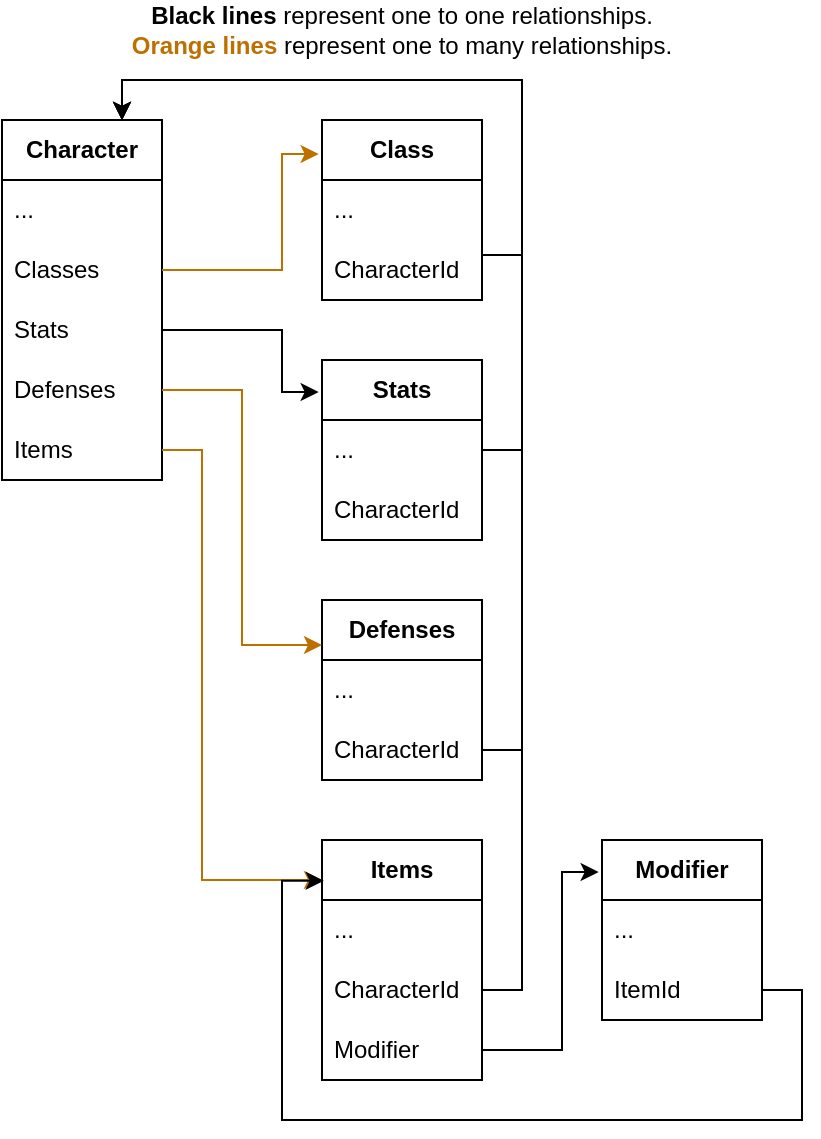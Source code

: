 <mxfile version="25.0.3">
  <diagram name="Page-1" id="XMsha3TOKnnK7qnVRqu1">
    <mxGraphModel dx="1430" dy="768" grid="1" gridSize="10" guides="1" tooltips="1" connect="1" arrows="1" fold="1" page="1" pageScale="1" pageWidth="850" pageHeight="1100" math="0" shadow="0">
      <root>
        <mxCell id="0" />
        <mxCell id="1" parent="0" />
        <mxCell id="kR97YY_9yJrrhXaxXlUG-1" value="&lt;b&gt;Character&lt;/b&gt;" style="swimlane;fontStyle=0;childLayout=stackLayout;horizontal=1;startSize=30;horizontalStack=0;resizeParent=1;resizeParentMax=0;resizeLast=0;collapsible=1;marginBottom=0;whiteSpace=wrap;html=1;resizeWidth=1;resizeHeight=1;fixedWidth=0;" vertex="1" parent="1">
          <mxGeometry x="120" y="160" width="80" height="180" as="geometry">
            <mxRectangle x="40" y="400" width="90" height="30" as="alternateBounds" />
          </mxGeometry>
        </mxCell>
        <mxCell id="kR97YY_9yJrrhXaxXlUG-6" value="&lt;div&gt;...&lt;/div&gt;" style="text;strokeColor=none;fillColor=none;align=left;verticalAlign=middle;spacingLeft=4;spacingRight=4;overflow=hidden;points=[[0,0.5],[1,0.5]];portConstraint=eastwest;rotatable=0;whiteSpace=wrap;html=1;" vertex="1" parent="kR97YY_9yJrrhXaxXlUG-1">
          <mxGeometry y="30" width="80" height="30" as="geometry" />
        </mxCell>
        <mxCell id="kR97YY_9yJrrhXaxXlUG-2" value="Classes" style="text;strokeColor=none;fillColor=none;align=left;verticalAlign=middle;spacingLeft=4;spacingRight=4;overflow=hidden;points=[[0,0.5],[1,0.5]];portConstraint=eastwest;rotatable=0;whiteSpace=wrap;html=1;" vertex="1" parent="kR97YY_9yJrrhXaxXlUG-1">
          <mxGeometry y="60" width="80" height="30" as="geometry" />
        </mxCell>
        <mxCell id="kR97YY_9yJrrhXaxXlUG-3" value="Stats" style="text;strokeColor=none;fillColor=none;align=left;verticalAlign=middle;spacingLeft=4;spacingRight=4;overflow=hidden;points=[[0,0.5],[1,0.5]];portConstraint=eastwest;rotatable=0;whiteSpace=wrap;html=1;" vertex="1" parent="kR97YY_9yJrrhXaxXlUG-1">
          <mxGeometry y="90" width="80" height="30" as="geometry" />
        </mxCell>
        <mxCell id="kR97YY_9yJrrhXaxXlUG-4" value="&lt;div&gt;Defenses&lt;/div&gt;" style="text;strokeColor=none;fillColor=none;align=left;verticalAlign=middle;spacingLeft=4;spacingRight=4;overflow=hidden;points=[[0,0.5],[1,0.5]];portConstraint=eastwest;rotatable=0;whiteSpace=wrap;html=1;" vertex="1" parent="kR97YY_9yJrrhXaxXlUG-1">
          <mxGeometry y="120" width="80" height="30" as="geometry" />
        </mxCell>
        <mxCell id="kR97YY_9yJrrhXaxXlUG-5" value="Items" style="text;strokeColor=none;fillColor=none;align=left;verticalAlign=middle;spacingLeft=4;spacingRight=4;overflow=hidden;points=[[0,0.5],[1,0.5]];portConstraint=eastwest;rotatable=0;whiteSpace=wrap;html=1;recursiveResize=1;" vertex="1" parent="kR97YY_9yJrrhXaxXlUG-1">
          <mxGeometry y="150" width="80" height="30" as="geometry" />
        </mxCell>
        <mxCell id="kR97YY_9yJrrhXaxXlUG-51" style="edgeStyle=orthogonalEdgeStyle;rounded=0;orthogonalLoop=1;jettySize=auto;html=1;exitX=1;exitY=0.75;exitDx=0;exitDy=0;entryX=0.75;entryY=0;entryDx=0;entryDy=0;" edge="1" parent="1" source="kR97YY_9yJrrhXaxXlUG-7" target="kR97YY_9yJrrhXaxXlUG-1">
          <mxGeometry relative="1" as="geometry">
            <Array as="points">
              <mxPoint x="380" y="228" />
              <mxPoint x="380" y="140" />
              <mxPoint x="180" y="140" />
            </Array>
          </mxGeometry>
        </mxCell>
        <mxCell id="kR97YY_9yJrrhXaxXlUG-7" value="&lt;div&gt;&lt;b&gt;Class&lt;/b&gt;&lt;/div&gt;" style="swimlane;fontStyle=0;childLayout=stackLayout;horizontal=1;startSize=30;horizontalStack=0;resizeParent=1;resizeParentMax=0;resizeLast=0;collapsible=1;marginBottom=0;whiteSpace=wrap;html=1;" vertex="1" parent="1">
          <mxGeometry x="280" y="160" width="80" height="90" as="geometry">
            <mxRectangle x="40" y="400" width="90" height="30" as="alternateBounds" />
          </mxGeometry>
        </mxCell>
        <mxCell id="kR97YY_9yJrrhXaxXlUG-8" value="&lt;div&gt;...&lt;/div&gt;" style="text;strokeColor=none;fillColor=none;align=left;verticalAlign=middle;spacingLeft=4;spacingRight=4;overflow=hidden;points=[[0,0.5],[1,0.5]];portConstraint=eastwest;rotatable=0;whiteSpace=wrap;html=1;" vertex="1" parent="kR97YY_9yJrrhXaxXlUG-7">
          <mxGeometry y="30" width="80" height="30" as="geometry" />
        </mxCell>
        <mxCell id="kR97YY_9yJrrhXaxXlUG-9" value="CharacterId" style="text;strokeColor=none;fillColor=none;align=left;verticalAlign=middle;spacingLeft=4;spacingRight=4;overflow=hidden;points=[[0,0.5],[1,0.5]];portConstraint=eastwest;rotatable=0;whiteSpace=wrap;html=1;" vertex="1" parent="kR97YY_9yJrrhXaxXlUG-7">
          <mxGeometry y="60" width="80" height="30" as="geometry" />
        </mxCell>
        <mxCell id="kR97YY_9yJrrhXaxXlUG-53" style="edgeStyle=orthogonalEdgeStyle;rounded=0;orthogonalLoop=1;jettySize=auto;html=1;exitX=1;exitY=0.5;exitDx=0;exitDy=0;entryX=0.75;entryY=0;entryDx=0;entryDy=0;" edge="1" parent="1" source="kR97YY_9yJrrhXaxXlUG-31" target="kR97YY_9yJrrhXaxXlUG-1">
          <mxGeometry relative="1" as="geometry" />
        </mxCell>
        <mxCell id="kR97YY_9yJrrhXaxXlUG-31" value="&lt;b&gt;Stats&lt;/b&gt;" style="swimlane;fontStyle=0;childLayout=stackLayout;horizontal=1;startSize=30;horizontalStack=0;resizeParent=1;resizeParentMax=0;resizeLast=0;collapsible=1;marginBottom=0;whiteSpace=wrap;html=1;" vertex="1" parent="1">
          <mxGeometry x="280" y="280" width="80" height="90" as="geometry">
            <mxRectangle x="40" y="400" width="90" height="30" as="alternateBounds" />
          </mxGeometry>
        </mxCell>
        <mxCell id="kR97YY_9yJrrhXaxXlUG-32" value="&lt;div&gt;...&lt;/div&gt;" style="text;strokeColor=none;fillColor=none;align=left;verticalAlign=middle;spacingLeft=4;spacingRight=4;overflow=hidden;points=[[0,0.5],[1,0.5]];portConstraint=eastwest;rotatable=0;whiteSpace=wrap;html=1;" vertex="1" parent="kR97YY_9yJrrhXaxXlUG-31">
          <mxGeometry y="30" width="80" height="30" as="geometry" />
        </mxCell>
        <mxCell id="kR97YY_9yJrrhXaxXlUG-33" value="CharacterId" style="text;strokeColor=none;fillColor=none;align=left;verticalAlign=middle;spacingLeft=4;spacingRight=4;overflow=hidden;points=[[0,0.5],[1,0.5]];portConstraint=eastwest;rotatable=0;whiteSpace=wrap;html=1;" vertex="1" parent="kR97YY_9yJrrhXaxXlUG-31">
          <mxGeometry y="60" width="80" height="30" as="geometry" />
        </mxCell>
        <mxCell id="kR97YY_9yJrrhXaxXlUG-34" value="&lt;b&gt;Defenses&lt;/b&gt;" style="swimlane;fontStyle=0;childLayout=stackLayout;horizontal=1;startSize=30;horizontalStack=0;resizeParent=1;resizeParentMax=0;resizeLast=0;collapsible=1;marginBottom=0;whiteSpace=wrap;html=1;" vertex="1" parent="1">
          <mxGeometry x="280" y="400" width="80" height="90" as="geometry">
            <mxRectangle x="40" y="400" width="90" height="30" as="alternateBounds" />
          </mxGeometry>
        </mxCell>
        <mxCell id="kR97YY_9yJrrhXaxXlUG-35" value="&lt;div&gt;...&lt;/div&gt;" style="text;strokeColor=none;fillColor=none;align=left;verticalAlign=middle;spacingLeft=4;spacingRight=4;overflow=hidden;points=[[0,0.5],[1,0.5]];portConstraint=eastwest;rotatable=0;whiteSpace=wrap;html=1;" vertex="1" parent="kR97YY_9yJrrhXaxXlUG-34">
          <mxGeometry y="30" width="80" height="30" as="geometry" />
        </mxCell>
        <mxCell id="kR97YY_9yJrrhXaxXlUG-36" value="CharacterId" style="text;strokeColor=none;fillColor=none;align=left;verticalAlign=middle;spacingLeft=4;spacingRight=4;overflow=hidden;points=[[0,0.5],[1,0.5]];portConstraint=eastwest;rotatable=0;whiteSpace=wrap;html=1;" vertex="1" parent="kR97YY_9yJrrhXaxXlUG-34">
          <mxGeometry y="60" width="80" height="30" as="geometry" />
        </mxCell>
        <mxCell id="kR97YY_9yJrrhXaxXlUG-37" value="&lt;div&gt;&lt;b&gt;Items&lt;/b&gt;&lt;/div&gt;" style="swimlane;fontStyle=0;childLayout=stackLayout;horizontal=1;startSize=30;horizontalStack=0;resizeParent=1;resizeParentMax=0;resizeLast=0;collapsible=1;marginBottom=0;whiteSpace=wrap;html=1;" vertex="1" parent="1">
          <mxGeometry x="280" y="520" width="80" height="120" as="geometry">
            <mxRectangle x="40" y="400" width="90" height="30" as="alternateBounds" />
          </mxGeometry>
        </mxCell>
        <mxCell id="kR97YY_9yJrrhXaxXlUG-38" value="&lt;div&gt;...&lt;/div&gt;" style="text;strokeColor=none;fillColor=none;align=left;verticalAlign=middle;spacingLeft=4;spacingRight=4;overflow=hidden;points=[[0,0.5],[1,0.5]];portConstraint=eastwest;rotatable=0;whiteSpace=wrap;html=1;" vertex="1" parent="kR97YY_9yJrrhXaxXlUG-37">
          <mxGeometry y="30" width="80" height="30" as="geometry" />
        </mxCell>
        <mxCell id="kR97YY_9yJrrhXaxXlUG-39" value="CharacterId" style="text;strokeColor=none;fillColor=none;align=left;verticalAlign=middle;spacingLeft=4;spacingRight=4;overflow=hidden;points=[[0,0.5],[1,0.5]];portConstraint=eastwest;rotatable=0;whiteSpace=wrap;html=1;" vertex="1" parent="kR97YY_9yJrrhXaxXlUG-37">
          <mxGeometry y="60" width="80" height="30" as="geometry" />
        </mxCell>
        <mxCell id="kR97YY_9yJrrhXaxXlUG-44" value="Modifier" style="text;strokeColor=none;fillColor=none;align=left;verticalAlign=middle;spacingLeft=4;spacingRight=4;overflow=hidden;points=[[0,0.5],[1,0.5]];portConstraint=eastwest;rotatable=0;whiteSpace=wrap;html=1;" vertex="1" parent="kR97YY_9yJrrhXaxXlUG-37">
          <mxGeometry y="90" width="80" height="30" as="geometry" />
        </mxCell>
        <mxCell id="kR97YY_9yJrrhXaxXlUG-41" value="&lt;b&gt;Modifier&lt;/b&gt;" style="swimlane;fontStyle=0;childLayout=stackLayout;horizontal=1;startSize=30;horizontalStack=0;resizeParent=1;resizeParentMax=0;resizeLast=0;collapsible=1;marginBottom=0;whiteSpace=wrap;html=1;" vertex="1" parent="1">
          <mxGeometry x="420" y="520" width="80" height="90" as="geometry">
            <mxRectangle x="40" y="400" width="90" height="30" as="alternateBounds" />
          </mxGeometry>
        </mxCell>
        <mxCell id="kR97YY_9yJrrhXaxXlUG-42" value="&lt;div&gt;...&lt;/div&gt;" style="text;strokeColor=none;fillColor=none;align=left;verticalAlign=middle;spacingLeft=4;spacingRight=4;overflow=hidden;points=[[0,0.5],[1,0.5]];portConstraint=eastwest;rotatable=0;whiteSpace=wrap;html=1;" vertex="1" parent="kR97YY_9yJrrhXaxXlUG-41">
          <mxGeometry y="30" width="80" height="30" as="geometry" />
        </mxCell>
        <mxCell id="kR97YY_9yJrrhXaxXlUG-43" value="ItemId" style="text;strokeColor=none;fillColor=none;align=left;verticalAlign=middle;spacingLeft=4;spacingRight=4;overflow=hidden;points=[[0,0.5],[1,0.5]];portConstraint=eastwest;rotatable=0;whiteSpace=wrap;html=1;" vertex="1" parent="kR97YY_9yJrrhXaxXlUG-41">
          <mxGeometry y="60" width="80" height="30" as="geometry" />
        </mxCell>
        <mxCell id="kR97YY_9yJrrhXaxXlUG-46" style="edgeStyle=orthogonalEdgeStyle;rounded=0;orthogonalLoop=1;jettySize=auto;html=1;exitX=1;exitY=0.5;exitDx=0;exitDy=0;entryX=-0.021;entryY=0.189;entryDx=0;entryDy=0;entryPerimeter=0;fillColor=#f0a30a;strokeColor=#BD7000;" edge="1" parent="1" source="kR97YY_9yJrrhXaxXlUG-2" target="kR97YY_9yJrrhXaxXlUG-7">
          <mxGeometry relative="1" as="geometry">
            <Array as="points">
              <mxPoint x="260" y="235" />
              <mxPoint x="260" y="177" />
            </Array>
          </mxGeometry>
        </mxCell>
        <mxCell id="kR97YY_9yJrrhXaxXlUG-47" style="edgeStyle=orthogonalEdgeStyle;rounded=0;orthogonalLoop=1;jettySize=auto;html=1;exitX=1;exitY=0.5;exitDx=0;exitDy=0;entryX=-0.021;entryY=0.178;entryDx=0;entryDy=0;entryPerimeter=0;" edge="1" parent="1" source="kR97YY_9yJrrhXaxXlUG-3" target="kR97YY_9yJrrhXaxXlUG-31">
          <mxGeometry relative="1" as="geometry">
            <Array as="points">
              <mxPoint x="260" y="265" />
              <mxPoint x="260" y="296" />
            </Array>
          </mxGeometry>
        </mxCell>
        <mxCell id="kR97YY_9yJrrhXaxXlUG-48" style="edgeStyle=orthogonalEdgeStyle;rounded=0;orthogonalLoop=1;jettySize=auto;html=1;exitX=1;exitY=0.5;exitDx=0;exitDy=0;entryX=0;entryY=0.25;entryDx=0;entryDy=0;fillColor=#f0a30a;strokeColor=#BD7000;" edge="1" parent="1" source="kR97YY_9yJrrhXaxXlUG-4" target="kR97YY_9yJrrhXaxXlUG-34">
          <mxGeometry relative="1" as="geometry">
            <Array as="points">
              <mxPoint x="240" y="295" />
              <mxPoint x="240" y="422" />
            </Array>
          </mxGeometry>
        </mxCell>
        <mxCell id="kR97YY_9yJrrhXaxXlUG-49" style="edgeStyle=orthogonalEdgeStyle;rounded=0;orthogonalLoop=1;jettySize=auto;html=1;exitX=1;exitY=0.5;exitDx=0;exitDy=0;entryX=0;entryY=0.167;entryDx=0;entryDy=0;entryPerimeter=0;fillColor=#f0a30a;strokeColor=#BD7000;" edge="1" parent="1" source="kR97YY_9yJrrhXaxXlUG-5" target="kR97YY_9yJrrhXaxXlUG-37">
          <mxGeometry relative="1" as="geometry">
            <Array as="points">
              <mxPoint x="220" y="325" />
              <mxPoint x="220" y="540" />
            </Array>
          </mxGeometry>
        </mxCell>
        <mxCell id="kR97YY_9yJrrhXaxXlUG-54" style="edgeStyle=orthogonalEdgeStyle;rounded=0;orthogonalLoop=1;jettySize=auto;html=1;exitX=1;exitY=0.5;exitDx=0;exitDy=0;entryX=0.75;entryY=0;entryDx=0;entryDy=0;" edge="1" parent="1" source="kR97YY_9yJrrhXaxXlUG-36" target="kR97YY_9yJrrhXaxXlUG-1">
          <mxGeometry relative="1" as="geometry" />
        </mxCell>
        <mxCell id="kR97YY_9yJrrhXaxXlUG-55" style="edgeStyle=orthogonalEdgeStyle;rounded=0;orthogonalLoop=1;jettySize=auto;html=1;exitX=1;exitY=0.5;exitDx=0;exitDy=0;entryX=0.75;entryY=0;entryDx=0;entryDy=0;" edge="1" parent="1" source="kR97YY_9yJrrhXaxXlUG-39" target="kR97YY_9yJrrhXaxXlUG-1">
          <mxGeometry relative="1" as="geometry" />
        </mxCell>
        <mxCell id="kR97YY_9yJrrhXaxXlUG-59" style="edgeStyle=orthogonalEdgeStyle;rounded=0;orthogonalLoop=1;jettySize=auto;html=1;exitX=1;exitY=0.5;exitDx=0;exitDy=0;entryX=-0.021;entryY=0.178;entryDx=0;entryDy=0;entryPerimeter=0;" edge="1" parent="1" source="kR97YY_9yJrrhXaxXlUG-44" target="kR97YY_9yJrrhXaxXlUG-41">
          <mxGeometry relative="1" as="geometry">
            <Array as="points">
              <mxPoint x="400" y="625" />
              <mxPoint x="400" y="536" />
            </Array>
          </mxGeometry>
        </mxCell>
        <mxCell id="kR97YY_9yJrrhXaxXlUG-62" style="edgeStyle=orthogonalEdgeStyle;rounded=0;orthogonalLoop=1;jettySize=auto;html=1;exitX=1;exitY=0.5;exitDx=0;exitDy=0;entryX=0.011;entryY=0.17;entryDx=0;entryDy=0;entryPerimeter=0;" edge="1" parent="1" source="kR97YY_9yJrrhXaxXlUG-43" target="kR97YY_9yJrrhXaxXlUG-37">
          <mxGeometry relative="1" as="geometry">
            <Array as="points">
              <mxPoint x="520" y="595" />
              <mxPoint x="520" y="660" />
              <mxPoint x="260" y="660" />
              <mxPoint x="260" y="540" />
            </Array>
          </mxGeometry>
        </mxCell>
        <mxCell id="kR97YY_9yJrrhXaxXlUG-69" value="&lt;div&gt;&lt;b&gt;Black lines&lt;/b&gt; represent one to one relationships.&lt;/div&gt;&lt;div&gt;&lt;b&gt;&lt;font color=&quot;#bd7000&quot;&gt;Orange lines&lt;/font&gt;&lt;/b&gt; represent one to many relationships.&lt;br&gt;&lt;/div&gt;" style="text;html=1;align=center;verticalAlign=middle;whiteSpace=wrap;rounded=0;" vertex="1" parent="1">
          <mxGeometry x="120" y="100" width="400" height="30" as="geometry" />
        </mxCell>
      </root>
    </mxGraphModel>
  </diagram>
</mxfile>
